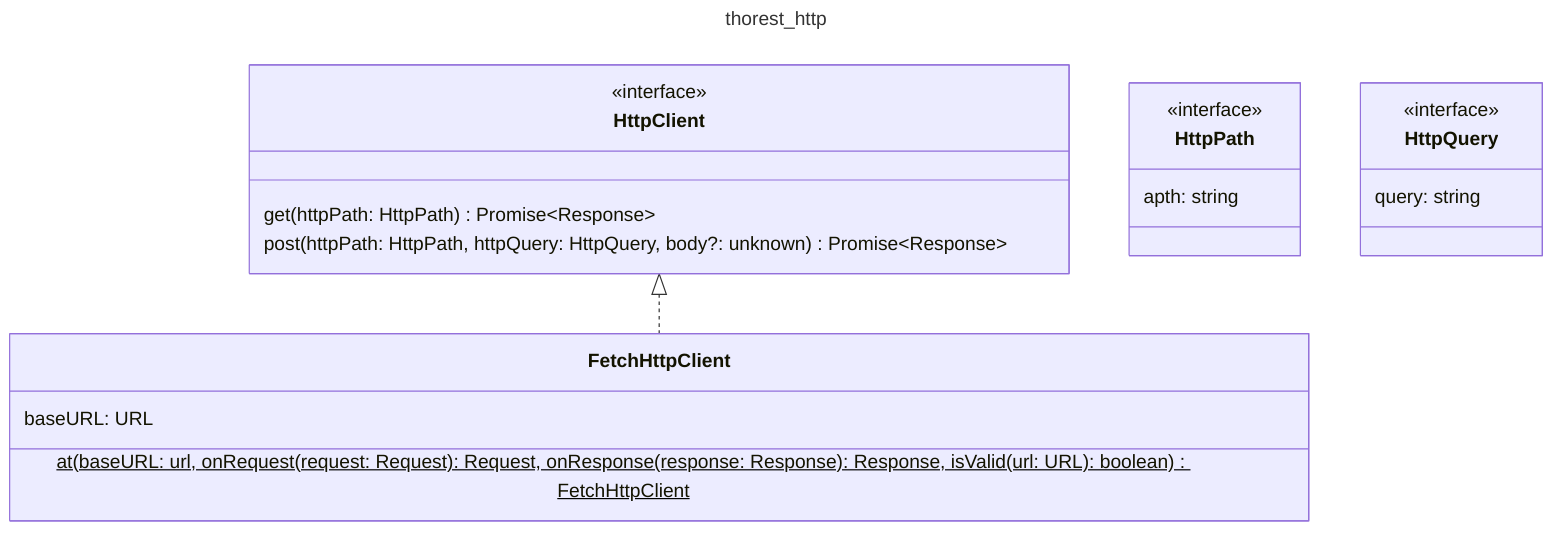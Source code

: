 ---
title: thorest_http
---
classDiagram
    class FetchHttpClient {
        baseURL: URL
        at(baseURL: url, onRequest(request: Request): Request, onResponse(response: Response): Response, isValid(url: URL): boolean)$ FetchHttpClient
    }
    class HttpClient {
        <<interface>>
        get(httpPath: HttpPath) Promise~Response~
        post(httpPath: HttpPath, httpQuery: HttpQuery, body?: unknown) Promise~Response~
    }
    class HttpPath {
        <<interface>>
        apth: string
    }
    class HttpQuery {
        <<interface>>
        query: string
    }
    HttpClient <|.. FetchHttpClient